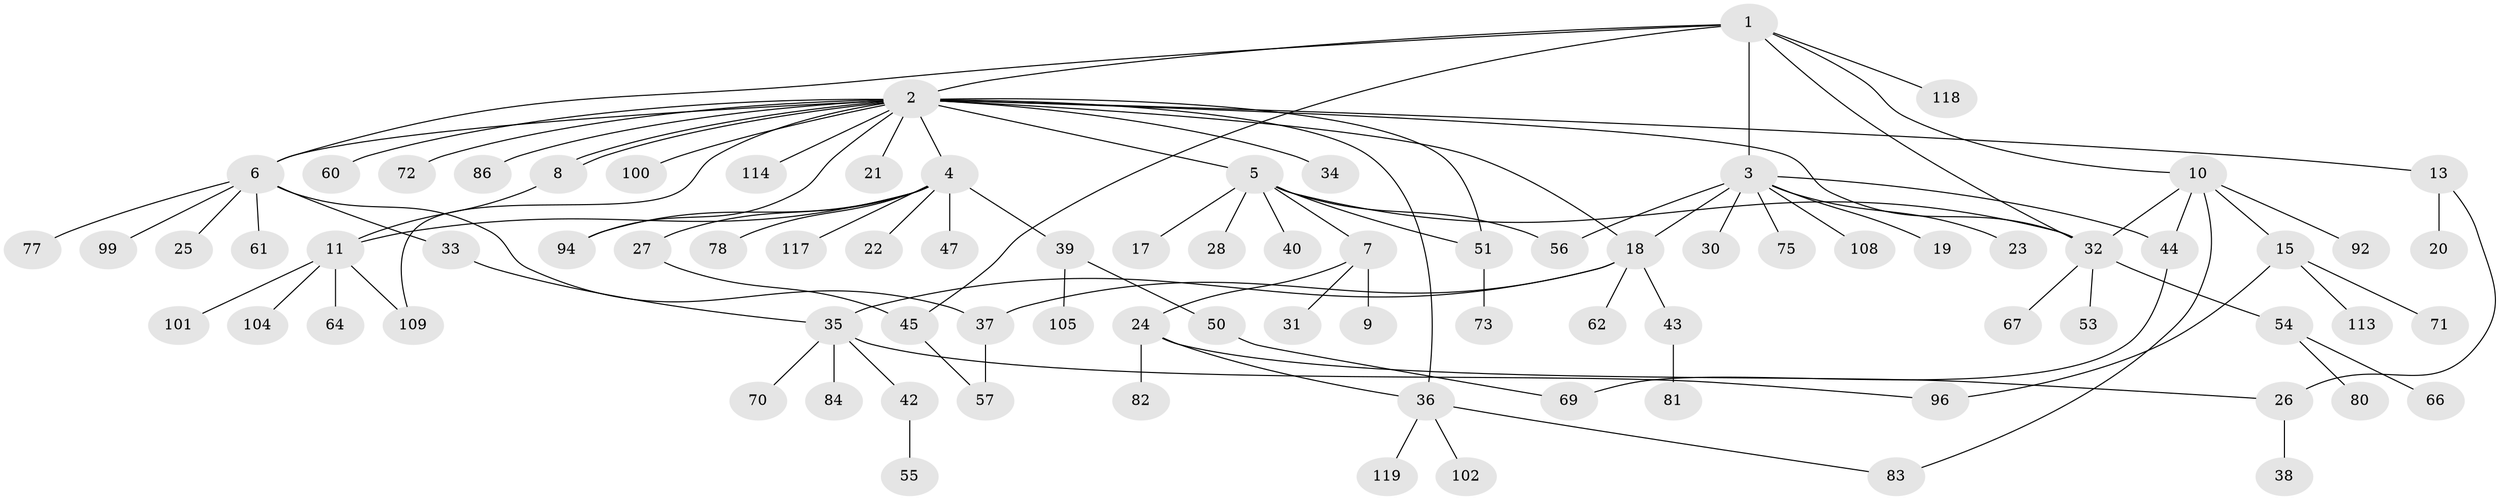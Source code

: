 // original degree distribution, {7: 0.008333333333333333, 22: 0.008333333333333333, 10: 0.016666666666666666, 9: 0.016666666666666666, 11: 0.008333333333333333, 8: 0.008333333333333333, 4: 0.03333333333333333, 3: 0.125, 2: 0.18333333333333332, 6: 0.03333333333333333, 1: 0.55, 5: 0.008333333333333333}
// Generated by graph-tools (version 1.1) at 2025/18/03/04/25 18:18:25]
// undirected, 84 vertices, 104 edges
graph export_dot {
graph [start="1"]
  node [color=gray90,style=filled];
  1;
  2 [super="+14"];
  3;
  4;
  5 [super="+74+107+76+106+12+16"];
  6;
  7;
  8;
  9 [super="+91"];
  10;
  11;
  13;
  15;
  17 [super="+58+48"];
  18 [super="+52+97+88+95"];
  19;
  20;
  21;
  22;
  23;
  24 [super="+29"];
  25;
  26;
  27 [super="+93+89"];
  28;
  30 [super="+85"];
  31;
  32 [super="+41+120+103+46"];
  33;
  34;
  35;
  36;
  37;
  38;
  39;
  40;
  42;
  43;
  44;
  45 [super="+68"];
  47;
  50 [super="+59"];
  51;
  53;
  54;
  55;
  56;
  57;
  60 [super="+65"];
  61;
  62;
  64;
  66;
  67;
  69;
  70;
  71;
  72;
  73;
  75;
  77 [super="+87"];
  78;
  80;
  81;
  82;
  83;
  84;
  86;
  92;
  94;
  96;
  99;
  100 [super="+112"];
  101;
  102;
  104;
  105;
  108;
  109;
  113;
  114;
  117;
  118;
  119;
  1 -- 2;
  1 -- 3;
  1 -- 6;
  1 -- 10;
  1 -- 45;
  1 -- 118;
  1 -- 32;
  2 -- 4;
  2 -- 5 [weight=2];
  2 -- 6;
  2 -- 8;
  2 -- 8;
  2 -- 13;
  2 -- 21;
  2 -- 32;
  2 -- 34;
  2 -- 36 [weight=2];
  2 -- 51;
  2 -- 60;
  2 -- 72;
  2 -- 86;
  2 -- 94;
  2 -- 100;
  2 -- 109;
  2 -- 114;
  2 -- 18;
  3 -- 18 [weight=2];
  3 -- 19;
  3 -- 23;
  3 -- 30;
  3 -- 44;
  3 -- 56;
  3 -- 75;
  3 -- 108;
  4 -- 11;
  4 -- 22;
  4 -- 27;
  4 -- 39;
  4 -- 47;
  4 -- 78;
  4 -- 94;
  4 -- 117;
  5 -- 7;
  5 -- 28;
  5 -- 32;
  5 -- 56;
  5 -- 40;
  5 -- 17;
  5 -- 51;
  6 -- 25;
  6 -- 33;
  6 -- 37;
  6 -- 61;
  6 -- 77;
  6 -- 99;
  7 -- 9;
  7 -- 24;
  7 -- 31;
  8 -- 11;
  10 -- 15;
  10 -- 32;
  10 -- 44;
  10 -- 83;
  10 -- 92;
  11 -- 64;
  11 -- 101;
  11 -- 104;
  11 -- 109;
  13 -- 20;
  13 -- 26;
  15 -- 71;
  15 -- 96;
  15 -- 113;
  18 -- 35;
  18 -- 37;
  18 -- 43;
  18 -- 62;
  24 -- 26;
  24 -- 36;
  24 -- 82;
  26 -- 38;
  27 -- 45;
  32 -- 53;
  32 -- 54;
  32 -- 67;
  33 -- 35;
  35 -- 42;
  35 -- 70;
  35 -- 84;
  35 -- 96;
  36 -- 83;
  36 -- 102;
  36 -- 119;
  37 -- 57;
  39 -- 50;
  39 -- 105;
  42 -- 55;
  43 -- 81;
  44 -- 69;
  45 -- 57;
  50 -- 69;
  51 -- 73;
  54 -- 66;
  54 -- 80;
}
